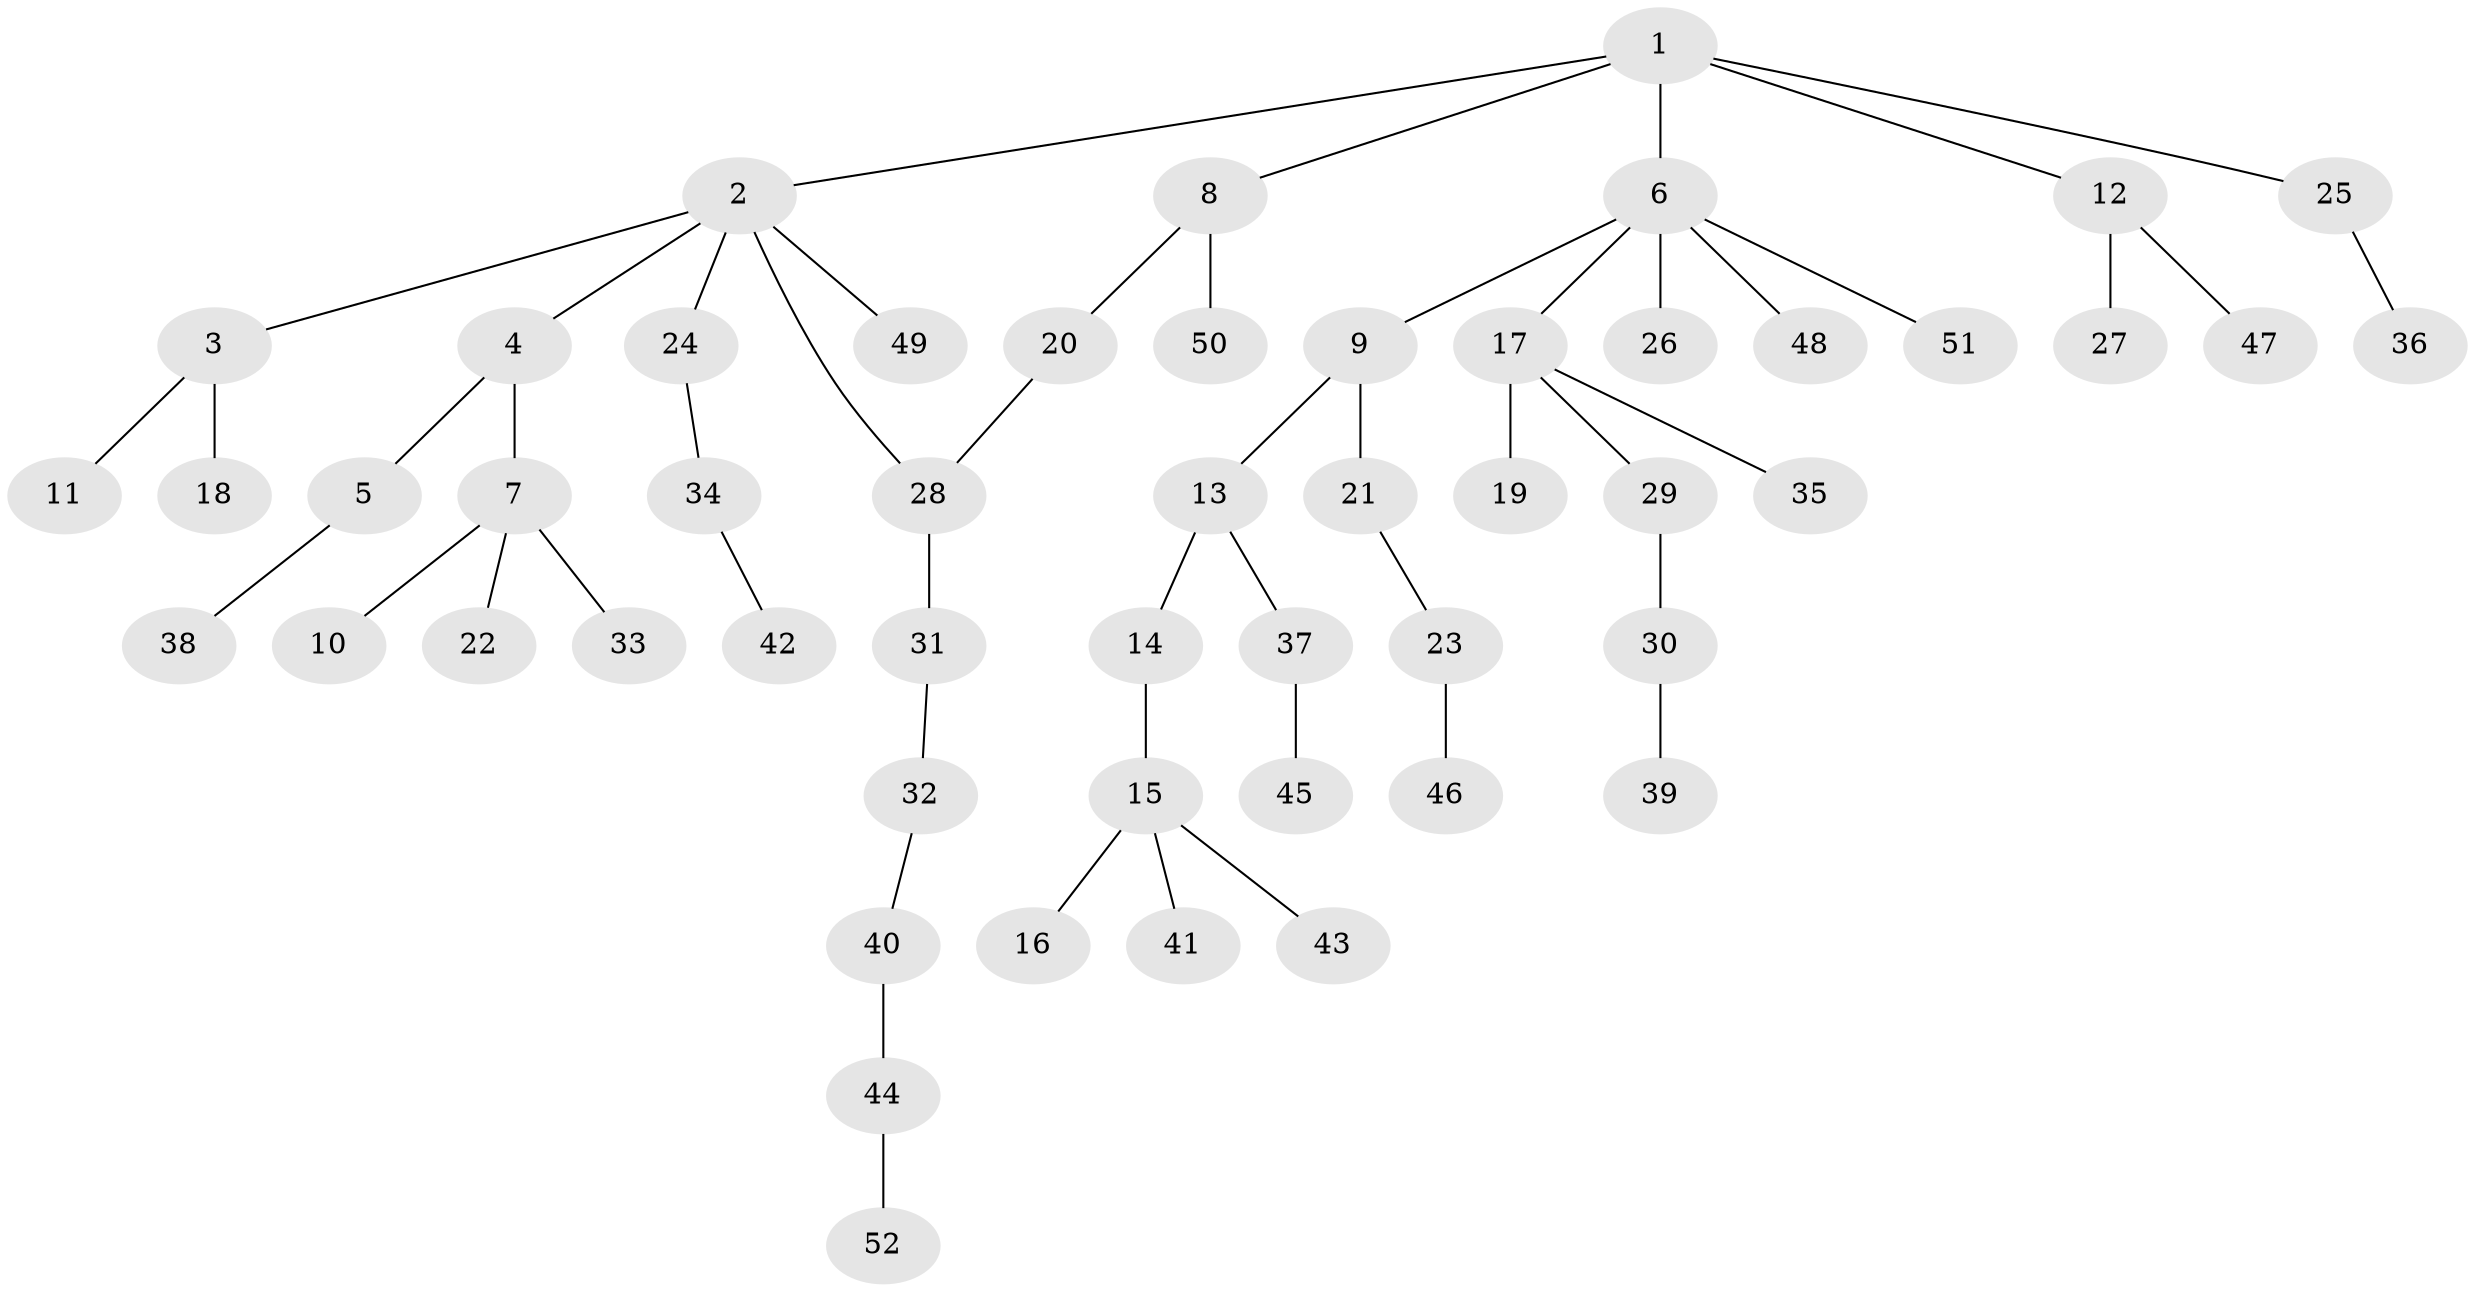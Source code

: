 // Generated by graph-tools (version 1.1) at 2025/25/03/09/25 03:25:29]
// undirected, 52 vertices, 52 edges
graph export_dot {
graph [start="1"]
  node [color=gray90,style=filled];
  1;
  2;
  3;
  4;
  5;
  6;
  7;
  8;
  9;
  10;
  11;
  12;
  13;
  14;
  15;
  16;
  17;
  18;
  19;
  20;
  21;
  22;
  23;
  24;
  25;
  26;
  27;
  28;
  29;
  30;
  31;
  32;
  33;
  34;
  35;
  36;
  37;
  38;
  39;
  40;
  41;
  42;
  43;
  44;
  45;
  46;
  47;
  48;
  49;
  50;
  51;
  52;
  1 -- 2;
  1 -- 6;
  1 -- 8;
  1 -- 12;
  1 -- 25;
  2 -- 3;
  2 -- 4;
  2 -- 24;
  2 -- 28;
  2 -- 49;
  3 -- 11;
  3 -- 18;
  4 -- 5;
  4 -- 7;
  5 -- 38;
  6 -- 9;
  6 -- 17;
  6 -- 26;
  6 -- 48;
  6 -- 51;
  7 -- 10;
  7 -- 22;
  7 -- 33;
  8 -- 20;
  8 -- 50;
  9 -- 13;
  9 -- 21;
  12 -- 27;
  12 -- 47;
  13 -- 14;
  13 -- 37;
  14 -- 15;
  15 -- 16;
  15 -- 41;
  15 -- 43;
  17 -- 19;
  17 -- 29;
  17 -- 35;
  20 -- 28;
  21 -- 23;
  23 -- 46;
  24 -- 34;
  25 -- 36;
  28 -- 31;
  29 -- 30;
  30 -- 39;
  31 -- 32;
  32 -- 40;
  34 -- 42;
  37 -- 45;
  40 -- 44;
  44 -- 52;
}
